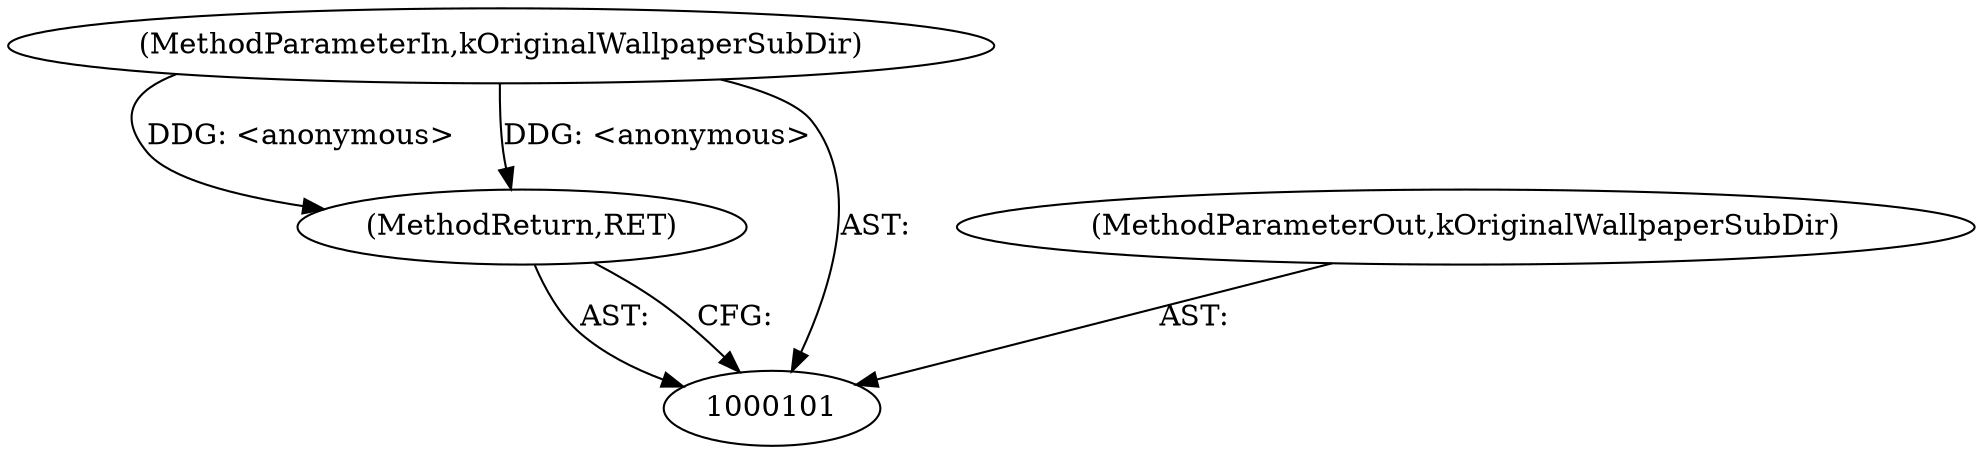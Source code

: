 digraph "0_Chrome_39595f8d4dffcb644d438106dcb64a30c139ff0e_5" {
"1000104" [label="(MethodReturn,RET)"];
"1000102" [label="(MethodParameterIn,kOriginalWallpaperSubDir)"];
"1000109" [label="(MethodParameterOut,kOriginalWallpaperSubDir)"];
"1000104" -> "1000101"  [label="AST: "];
"1000104" -> "1000101"  [label="CFG: "];
"1000102" -> "1000104"  [label="DDG: <anonymous>"];
"1000102" -> "1000101"  [label="AST: "];
"1000102" -> "1000104"  [label="DDG: <anonymous>"];
"1000109" -> "1000101"  [label="AST: "];
}
